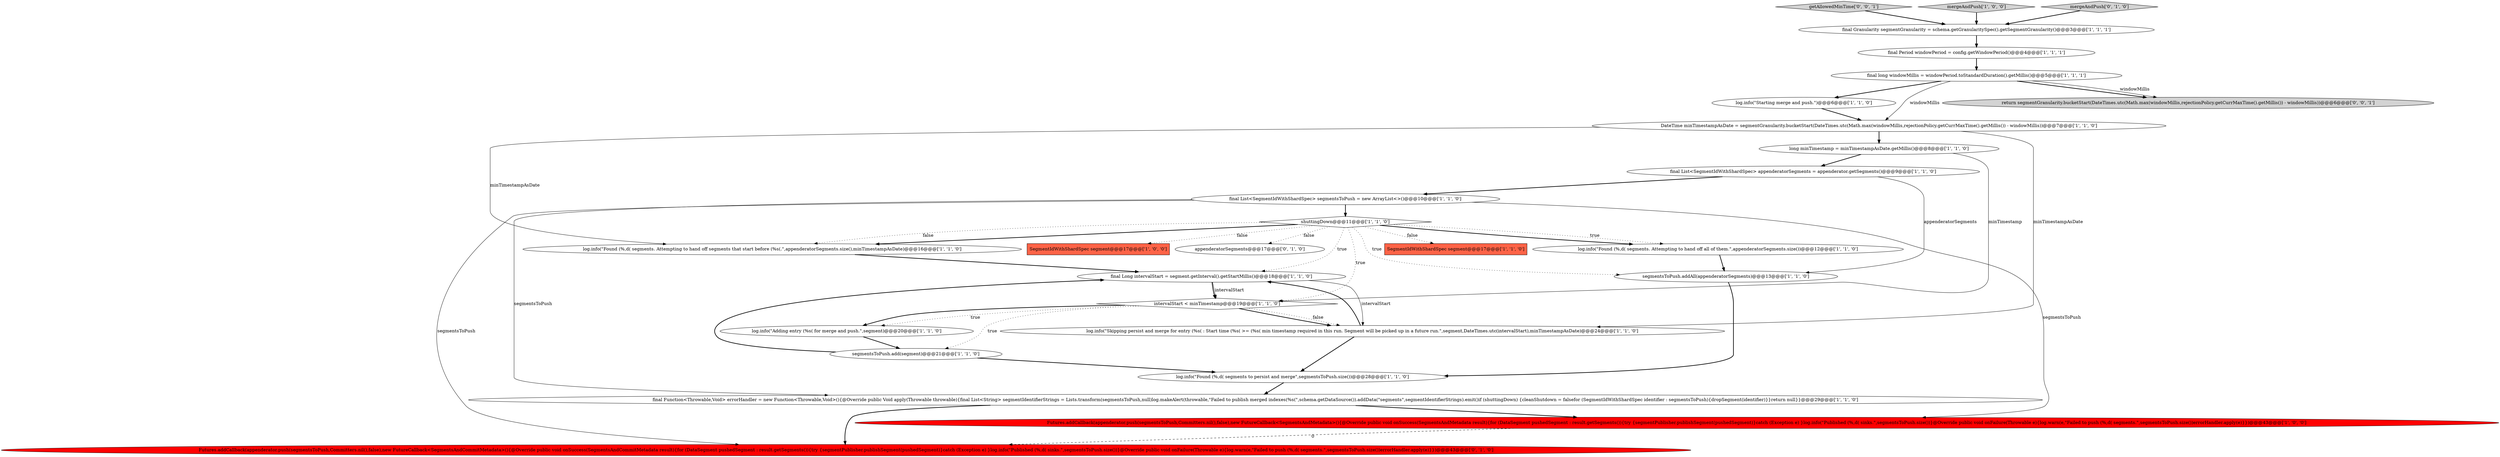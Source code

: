digraph {
11 [style = filled, label = "final Long intervalStart = segment.getInterval().getStartMillis()@@@18@@@['1', '1', '0']", fillcolor = white, shape = ellipse image = "AAA0AAABBB1BBB"];
12 [style = filled, label = "Futures.addCallback(appenderator.push(segmentsToPush,Committers.nil(),false),new FutureCallback<SegmentsAndMetadata>(){@Override public void onSuccess(SegmentsAndMetadata result){for (DataSegment pushedSegment : result.getSegments()){try {segmentPublisher.publishSegment(pushedSegment)}catch (Exception e) }log.info(\"Published (%,d( sinks.\",segmentsToPush.size())}@Override public void onFailure(Throwable e){log.warn(e,\"Failed to push (%,d( segments.\",segmentsToPush.size())errorHandler.apply(e)}})@@@43@@@['1', '0', '0']", fillcolor = red, shape = ellipse image = "AAA1AAABBB1BBB"];
26 [style = filled, label = "getAllowedMinTime['0', '0', '1']", fillcolor = lightgray, shape = diamond image = "AAA0AAABBB3BBB"];
18 [style = filled, label = "SegmentIdWithShardSpec segment@@@17@@@['1', '1', '0']", fillcolor = tomato, shape = box image = "AAA0AAABBB1BBB"];
0 [style = filled, label = "mergeAndPush['1', '0', '0']", fillcolor = lightgray, shape = diamond image = "AAA0AAABBB1BBB"];
19 [style = filled, label = "segmentsToPush.add(segment)@@@21@@@['1', '1', '0']", fillcolor = white, shape = ellipse image = "AAA0AAABBB1BBB"];
4 [style = filled, label = "log.info(\"Adding entry (%s( for merge and push.\",segment)@@@20@@@['1', '1', '0']", fillcolor = white, shape = ellipse image = "AAA0AAABBB1BBB"];
13 [style = filled, label = "final List<SegmentIdWithShardSpec> appenderatorSegments = appenderator.getSegments()@@@9@@@['1', '1', '0']", fillcolor = white, shape = ellipse image = "AAA0AAABBB1BBB"];
2 [style = filled, label = "log.info(\"Starting merge and push.\")@@@6@@@['1', '1', '0']", fillcolor = white, shape = ellipse image = "AAA0AAABBB1BBB"];
15 [style = filled, label = "final long windowMillis = windowPeriod.toStandardDuration().getMillis()@@@5@@@['1', '1', '1']", fillcolor = white, shape = ellipse image = "AAA0AAABBB1BBB"];
22 [style = filled, label = "segmentsToPush.addAll(appenderatorSegments)@@@13@@@['1', '1', '0']", fillcolor = white, shape = ellipse image = "AAA0AAABBB1BBB"];
16 [style = filled, label = "DateTime minTimestampAsDate = segmentGranularity.bucketStart(DateTimes.utc(Math.max(windowMillis,rejectionPolicy.getCurrMaxTime().getMillis()) - windowMillis))@@@7@@@['1', '1', '0']", fillcolor = white, shape = ellipse image = "AAA0AAABBB1BBB"];
21 [style = filled, label = "final Function<Throwable,Void> errorHandler = new Function<Throwable,Void>(){@Override public Void apply(Throwable throwable){final List<String> segmentIdentifierStrings = Lists.transform(segmentsToPush,null)log.makeAlert(throwable,\"Failed to publish merged indexes(%s(\",schema.getDataSource()).addData(\"segments\",segmentIdentifierStrings).emit()if (shuttingDown) {cleanShutdown = falsefor (SegmentIdWithShardSpec identifier : segmentsToPush){dropSegment(identifier)}}return null}}@@@29@@@['1', '1', '0']", fillcolor = white, shape = ellipse image = "AAA0AAABBB1BBB"];
10 [style = filled, label = "log.info(\"Skipping persist and merge for entry (%s( : Start time (%s( >= (%s( min timestamp required in this run. Segment will be picked up in a future run.\",segment,DateTimes.utc(intervalStart),minTimestampAsDate)@@@24@@@['1', '1', '0']", fillcolor = white, shape = ellipse image = "AAA0AAABBB1BBB"];
14 [style = filled, label = "final Period windowPeriod = config.getWindowPeriod()@@@4@@@['1', '1', '1']", fillcolor = white, shape = ellipse image = "AAA0AAABBB1BBB"];
20 [style = filled, label = "intervalStart < minTimestamp@@@19@@@['1', '1', '0']", fillcolor = white, shape = diamond image = "AAA0AAABBB1BBB"];
24 [style = filled, label = "Futures.addCallback(appenderator.push(segmentsToPush,Committers.nil(),false),new FutureCallback<SegmentsAndCommitMetadata>(){@Override public void onSuccess(SegmentsAndCommitMetadata result){for (DataSegment pushedSegment : result.getSegments()){try {segmentPublisher.publishSegment(pushedSegment)}catch (Exception e) }log.info(\"Published (%,d( sinks.\",segmentsToPush.size())}@Override public void onFailure(Throwable e){log.warn(e,\"Failed to push (%,d( segments.\",segmentsToPush.size())errorHandler.apply(e)}})@@@43@@@['0', '1', '0']", fillcolor = red, shape = ellipse image = "AAA1AAABBB2BBB"];
9 [style = filled, label = "SegmentIdWithShardSpec segment@@@17@@@['1', '0', '0']", fillcolor = tomato, shape = box image = "AAA0AAABBB1BBB"];
6 [style = filled, label = "final Granularity segmentGranularity = schema.getGranularitySpec().getSegmentGranularity()@@@3@@@['1', '1', '1']", fillcolor = white, shape = ellipse image = "AAA0AAABBB1BBB"];
5 [style = filled, label = "log.info(\"Found (%,d( segments to persist and merge\",segmentsToPush.size())@@@28@@@['1', '1', '0']", fillcolor = white, shape = ellipse image = "AAA0AAABBB1BBB"];
1 [style = filled, label = "final List<SegmentIdWithShardSpec> segmentsToPush = new ArrayList<>()@@@10@@@['1', '1', '0']", fillcolor = white, shape = ellipse image = "AAA0AAABBB1BBB"];
3 [style = filled, label = "long minTimestamp = minTimestampAsDate.getMillis()@@@8@@@['1', '1', '0']", fillcolor = white, shape = ellipse image = "AAA0AAABBB1BBB"];
23 [style = filled, label = "appenderatorSegments@@@17@@@['0', '1', '0']", fillcolor = white, shape = ellipse image = "AAA0AAABBB2BBB"];
8 [style = filled, label = "shuttingDown@@@11@@@['1', '1', '0']", fillcolor = white, shape = diamond image = "AAA0AAABBB1BBB"];
17 [style = filled, label = "log.info(\"Found (%,d( segments. Attempting to hand off segments that start before (%s(.\",appenderatorSegments.size(),minTimestampAsDate)@@@16@@@['1', '1', '0']", fillcolor = white, shape = ellipse image = "AAA0AAABBB1BBB"];
27 [style = filled, label = "return segmentGranularity.bucketStart(DateTimes.utc(Math.max(windowMillis,rejectionPolicy.getCurrMaxTime().getMillis()) - windowMillis))@@@6@@@['0', '0', '1']", fillcolor = lightgray, shape = ellipse image = "AAA0AAABBB3BBB"];
7 [style = filled, label = "log.info(\"Found (%,d( segments. Attempting to hand off all of them.\",appenderatorSegments.size())@@@12@@@['1', '1', '0']", fillcolor = white, shape = ellipse image = "AAA0AAABBB1BBB"];
25 [style = filled, label = "mergeAndPush['0', '1', '0']", fillcolor = lightgray, shape = diamond image = "AAA0AAABBB2BBB"];
16->3 [style = bold, label=""];
11->20 [style = bold, label=""];
15->2 [style = bold, label=""];
8->17 [style = dotted, label="false"];
1->8 [style = bold, label=""];
1->12 [style = solid, label="segmentsToPush"];
8->23 [style = dotted, label="false"];
0->6 [style = bold, label=""];
4->19 [style = bold, label=""];
16->17 [style = solid, label="minTimestampAsDate"];
3->20 [style = solid, label="minTimestamp"];
8->7 [style = dotted, label="true"];
19->11 [style = bold, label=""];
21->24 [style = bold, label=""];
16->10 [style = solid, label="minTimestampAsDate"];
25->6 [style = bold, label=""];
26->6 [style = bold, label=""];
22->5 [style = bold, label=""];
17->11 [style = bold, label=""];
13->1 [style = bold, label=""];
1->24 [style = solid, label="segmentsToPush"];
8->7 [style = bold, label=""];
20->4 [style = bold, label=""];
13->22 [style = solid, label="appenderatorSegments"];
20->10 [style = bold, label=""];
21->12 [style = bold, label=""];
8->9 [style = dotted, label="false"];
6->14 [style = bold, label=""];
8->17 [style = bold, label=""];
19->5 [style = bold, label=""];
5->21 [style = bold, label=""];
7->22 [style = bold, label=""];
10->5 [style = bold, label=""];
8->18 [style = dotted, label="false"];
20->4 [style = dotted, label="true"];
12->24 [style = dashed, label="0"];
8->22 [style = dotted, label="true"];
3->13 [style = bold, label=""];
8->11 [style = dotted, label="true"];
14->15 [style = bold, label=""];
8->20 [style = dotted, label="true"];
20->19 [style = dotted, label="true"];
11->10 [style = solid, label="intervalStart"];
11->20 [style = solid, label="intervalStart"];
20->10 [style = dotted, label="false"];
15->27 [style = bold, label=""];
15->27 [style = solid, label="windowMillis"];
1->21 [style = solid, label="segmentsToPush"];
15->16 [style = solid, label="windowMillis"];
10->11 [style = bold, label=""];
2->16 [style = bold, label=""];
}
